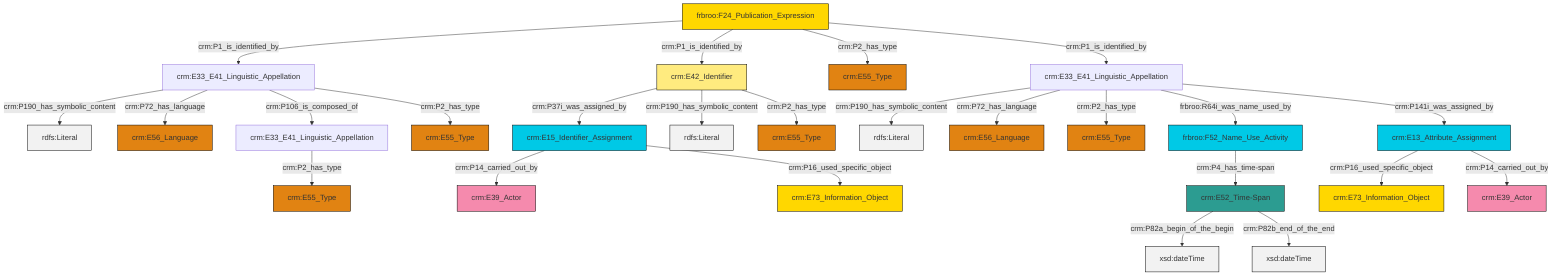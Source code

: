 graph TD
classDef Literal fill:#f2f2f2,stroke:#000000;
classDef CRM_Entity fill:#FFFFFF,stroke:#000000;
classDef Temporal_Entity fill:#00C9E6, stroke:#000000;
classDef Type fill:#E18312, stroke:#000000;
classDef Time-Span fill:#2C9C91, stroke:#000000;
classDef Appellation fill:#FFEB7F, stroke:#000000;
classDef Place fill:#008836, stroke:#000000;
classDef Persistent_Item fill:#B266B2, stroke:#000000;
classDef Conceptual_Object fill:#FFD700, stroke:#000000;
classDef Physical_Thing fill:#D2B48C, stroke:#000000;
classDef Actor fill:#f58aad, stroke:#000000;
classDef PC_Classes fill:#4ce600, stroke:#000000;
classDef Multi fill:#cccccc,stroke:#000000;

2["frbroo:F52_Name_Use_Activity"]:::Temporal_Entity -->|crm:P4_has_time-span| 3["crm:E52_Time-Span"]:::Time-Span
8["crm:E15_Identifier_Assignment"]:::Temporal_Entity -->|crm:P14_carried_out_by| 9["crm:E39_Actor"]:::Actor
3["crm:E52_Time-Span"]:::Time-Span -->|crm:P82a_begin_of_the_begin| 14[xsd:dateTime]:::Literal
15["crm:E42_Identifier"]:::Appellation -->|crm:P37i_was_assigned_by| 8["crm:E15_Identifier_Assignment"]:::Temporal_Entity
8["crm:E15_Identifier_Assignment"]:::Temporal_Entity -->|crm:P16_used_specific_object| 16["crm:E73_Information_Object"]:::Conceptual_Object
18["crm:E33_E41_Linguistic_Appellation"]:::Default -->|crm:P190_has_symbolic_content| 19[rdfs:Literal]:::Literal
18["crm:E33_E41_Linguistic_Appellation"]:::Default -->|crm:P72_has_language| 21["crm:E56_Language"]:::Type
0["frbroo:F24_Publication_Expression"]:::Conceptual_Object -->|crm:P1_is_identified_by| 22["crm:E33_E41_Linguistic_Appellation"]:::Default
18["crm:E33_E41_Linguistic_Appellation"]:::Default -->|crm:P2_has_type| 4["crm:E55_Type"]:::Type
0["frbroo:F24_Publication_Expression"]:::Conceptual_Object -->|crm:P1_is_identified_by| 15["crm:E42_Identifier"]:::Appellation
22["crm:E33_E41_Linguistic_Appellation"]:::Default -->|crm:P190_has_symbolic_content| 26[rdfs:Literal]:::Literal
22["crm:E33_E41_Linguistic_Appellation"]:::Default -->|crm:P72_has_language| 27["crm:E56_Language"]:::Type
15["crm:E42_Identifier"]:::Appellation -->|crm:P190_has_symbolic_content| 30[rdfs:Literal]:::Literal
22["crm:E33_E41_Linguistic_Appellation"]:::Default -->|crm:P106_is_composed_of| 31["crm:E33_E41_Linguistic_Appellation"]:::Default
3["crm:E52_Time-Span"]:::Time-Span -->|crm:P82b_end_of_the_end| 32[xsd:dateTime]:::Literal
0["frbroo:F24_Publication_Expression"]:::Conceptual_Object -->|crm:P2_has_type| 33["crm:E55_Type"]:::Type
18["crm:E33_E41_Linguistic_Appellation"]:::Default -->|frbroo:R64i_was_name_used_by| 2["frbroo:F52_Name_Use_Activity"]:::Temporal_Entity
12["crm:E13_Attribute_Assignment"]:::Temporal_Entity -->|crm:P16_used_specific_object| 6["crm:E73_Information_Object"]:::Conceptual_Object
22["crm:E33_E41_Linguistic_Appellation"]:::Default -->|crm:P2_has_type| 34["crm:E55_Type"]:::Type
31["crm:E33_E41_Linguistic_Appellation"]:::Default -->|crm:P2_has_type| 37["crm:E55_Type"]:::Type
18["crm:E33_E41_Linguistic_Appellation"]:::Default -->|crm:P141i_was_assigned_by| 12["crm:E13_Attribute_Assignment"]:::Temporal_Entity
12["crm:E13_Attribute_Assignment"]:::Temporal_Entity -->|crm:P14_carried_out_by| 42["crm:E39_Actor"]:::Actor
15["crm:E42_Identifier"]:::Appellation -->|crm:P2_has_type| 10["crm:E55_Type"]:::Type
0["frbroo:F24_Publication_Expression"]:::Conceptual_Object -->|crm:P1_is_identified_by| 18["crm:E33_E41_Linguistic_Appellation"]:::Default